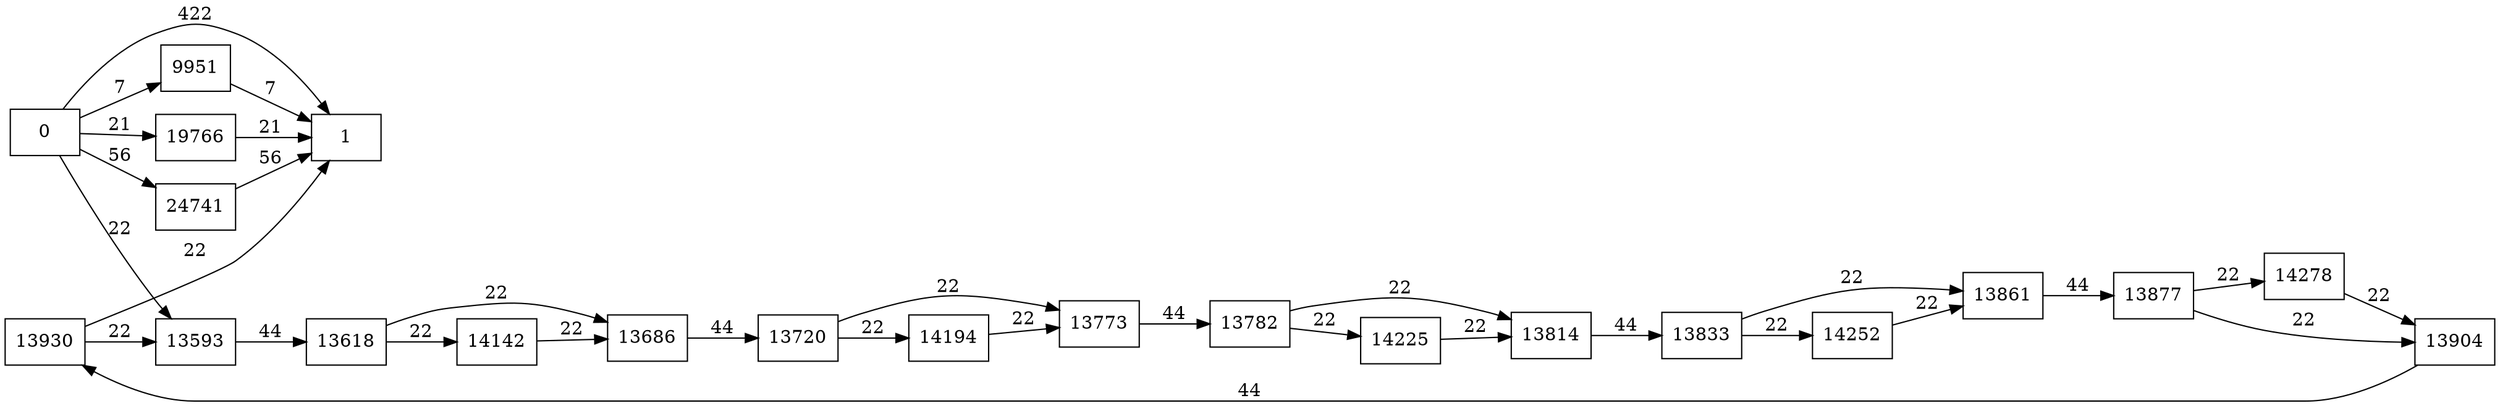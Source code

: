 digraph {
	graph [rankdir=LR]
	node [shape=rectangle]
	9951 -> 1 [label=7]
	13593 -> 13618 [label=44]
	13618 -> 13686 [label=22]
	13618 -> 14142 [label=22]
	13686 -> 13720 [label=44]
	13720 -> 13773 [label=22]
	13720 -> 14194 [label=22]
	13773 -> 13782 [label=44]
	13782 -> 13814 [label=22]
	13782 -> 14225 [label=22]
	13814 -> 13833 [label=44]
	13833 -> 13861 [label=22]
	13833 -> 14252 [label=22]
	13861 -> 13877 [label=44]
	13877 -> 13904 [label=22]
	13877 -> 14278 [label=22]
	13904 -> 13930 [label=44]
	13930 -> 13593 [label=22]
	13930 -> 1 [label=22]
	14142 -> 13686 [label=22]
	14194 -> 13773 [label=22]
	14225 -> 13814 [label=22]
	14252 -> 13861 [label=22]
	14278 -> 13904 [label=22]
	19766 -> 1 [label=21]
	24741 -> 1 [label=56]
	0 -> 1 [label=422]
	0 -> 9951 [label=7]
	0 -> 13593 [label=22]
	0 -> 19766 [label=21]
	0 -> 24741 [label=56]
}
